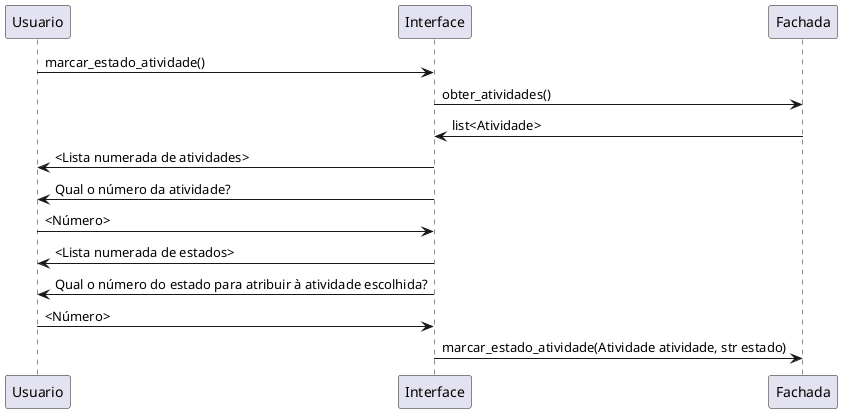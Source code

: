 @startuml

participant Usuario as usr
participant Interface as in
participant Fachada as fac

usr -> in: marcar_estado_atividade()
in -> fac: obter_atividades()
in <- fac: list<Atividade>
usr <- in: <Lista numerada de atividades>
usr <- in: Qual o número da atividade?
usr -> in: <Número>
usr <- in: <Lista numerada de estados>
usr <- in: Qual o número do estado para atribuir à atividade escolhida?
usr -> in: <Número>
in -> fac: marcar_estado_atividade(Atividade atividade, str estado)

@enduml

